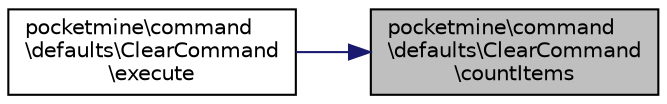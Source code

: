 digraph "pocketmine\command\defaults\ClearCommand\countItems"
{
 // INTERACTIVE_SVG=YES
 // LATEX_PDF_SIZE
  edge [fontname="Helvetica",fontsize="10",labelfontname="Helvetica",labelfontsize="10"];
  node [fontname="Helvetica",fontsize="10",shape=record];
  rankdir="RL";
  Node1 [label="pocketmine\\command\l\\defaults\\ClearCommand\l\\countItems",height=0.2,width=0.4,color="black", fillcolor="grey75", style="filled", fontcolor="black",tooltip=" "];
  Node1 -> Node2 [dir="back",color="midnightblue",fontsize="10",style="solid",fontname="Helvetica"];
  Node2 [label="pocketmine\\command\l\\defaults\\ClearCommand\l\\execute",height=0.2,width=0.4,color="black", fillcolor="white", style="filled",URL="$da/d9c/classpocketmine_1_1command_1_1defaults_1_1_clear_command.html#a445a1e46c698f1967a7b1f3fe0c263c1",tooltip=" "];
}
